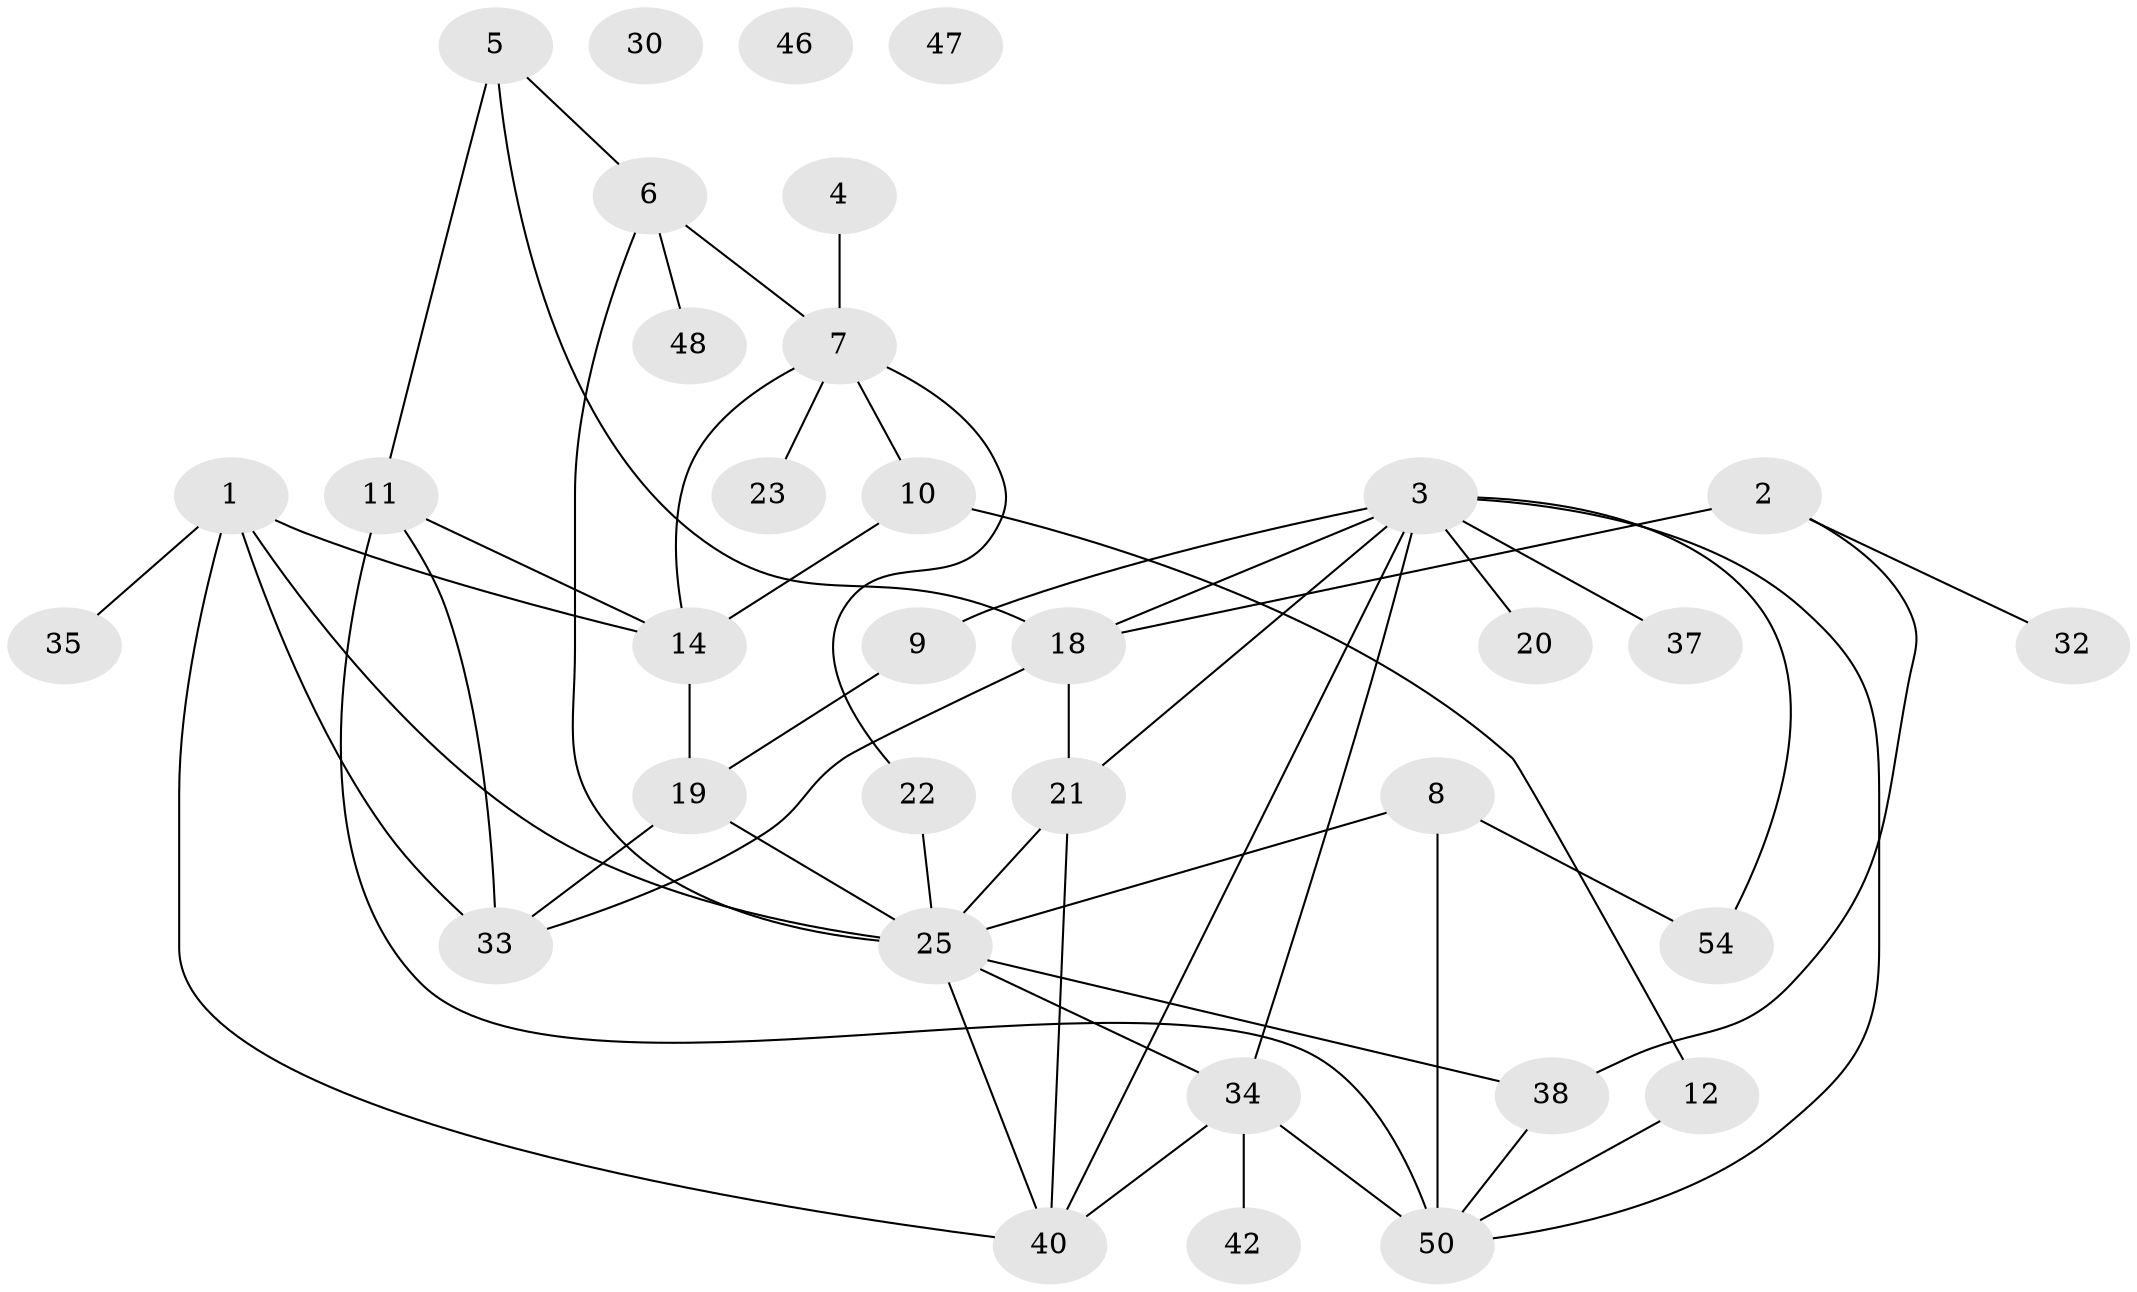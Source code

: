// Generated by graph-tools (version 1.1) at 2025/23/03/03/25 07:23:26]
// undirected, 34 vertices, 53 edges
graph export_dot {
graph [start="1"]
  node [color=gray90,style=filled];
  1 [super="+44"];
  2 [super="+29"];
  3 [super="+15"];
  4 [super="+13"];
  5 [super="+16"];
  6 [super="+43"];
  7 [super="+26"];
  8 [super="+17"];
  9 [super="+28"];
  10 [super="+45"];
  11;
  12;
  14 [super="+27"];
  18 [super="+31"];
  19 [super="+41"];
  20 [super="+53"];
  21 [super="+24"];
  22;
  23;
  25 [super="+49"];
  30;
  32;
  33 [super="+36"];
  34;
  35;
  37;
  38 [super="+39"];
  40 [super="+52"];
  42;
  46;
  47;
  48;
  50 [super="+51"];
  54;
  1 -- 25;
  1 -- 35;
  1 -- 33 [weight=2];
  1 -- 14;
  1 -- 40;
  2 -- 18 [weight=2];
  2 -- 32;
  2 -- 38;
  3 -- 34;
  3 -- 54;
  3 -- 40;
  3 -- 50;
  3 -- 20;
  3 -- 37;
  3 -- 18;
  3 -- 9;
  3 -- 21;
  4 -- 7;
  5 -- 11;
  5 -- 18;
  5 -- 6;
  6 -- 7;
  6 -- 48;
  6 -- 25;
  7 -- 22;
  7 -- 14;
  7 -- 10;
  7 -- 23;
  8 -- 25;
  8 -- 50 [weight=2];
  8 -- 54;
  9 -- 19 [weight=2];
  10 -- 12;
  10 -- 14;
  11 -- 14;
  11 -- 33;
  11 -- 50;
  12 -- 50;
  14 -- 19;
  18 -- 21;
  18 -- 33;
  19 -- 25;
  19 -- 33;
  21 -- 40;
  21 -- 25;
  22 -- 25;
  25 -- 34;
  25 -- 40;
  25 -- 38;
  34 -- 40;
  34 -- 42;
  34 -- 50;
  38 -- 50;
}
